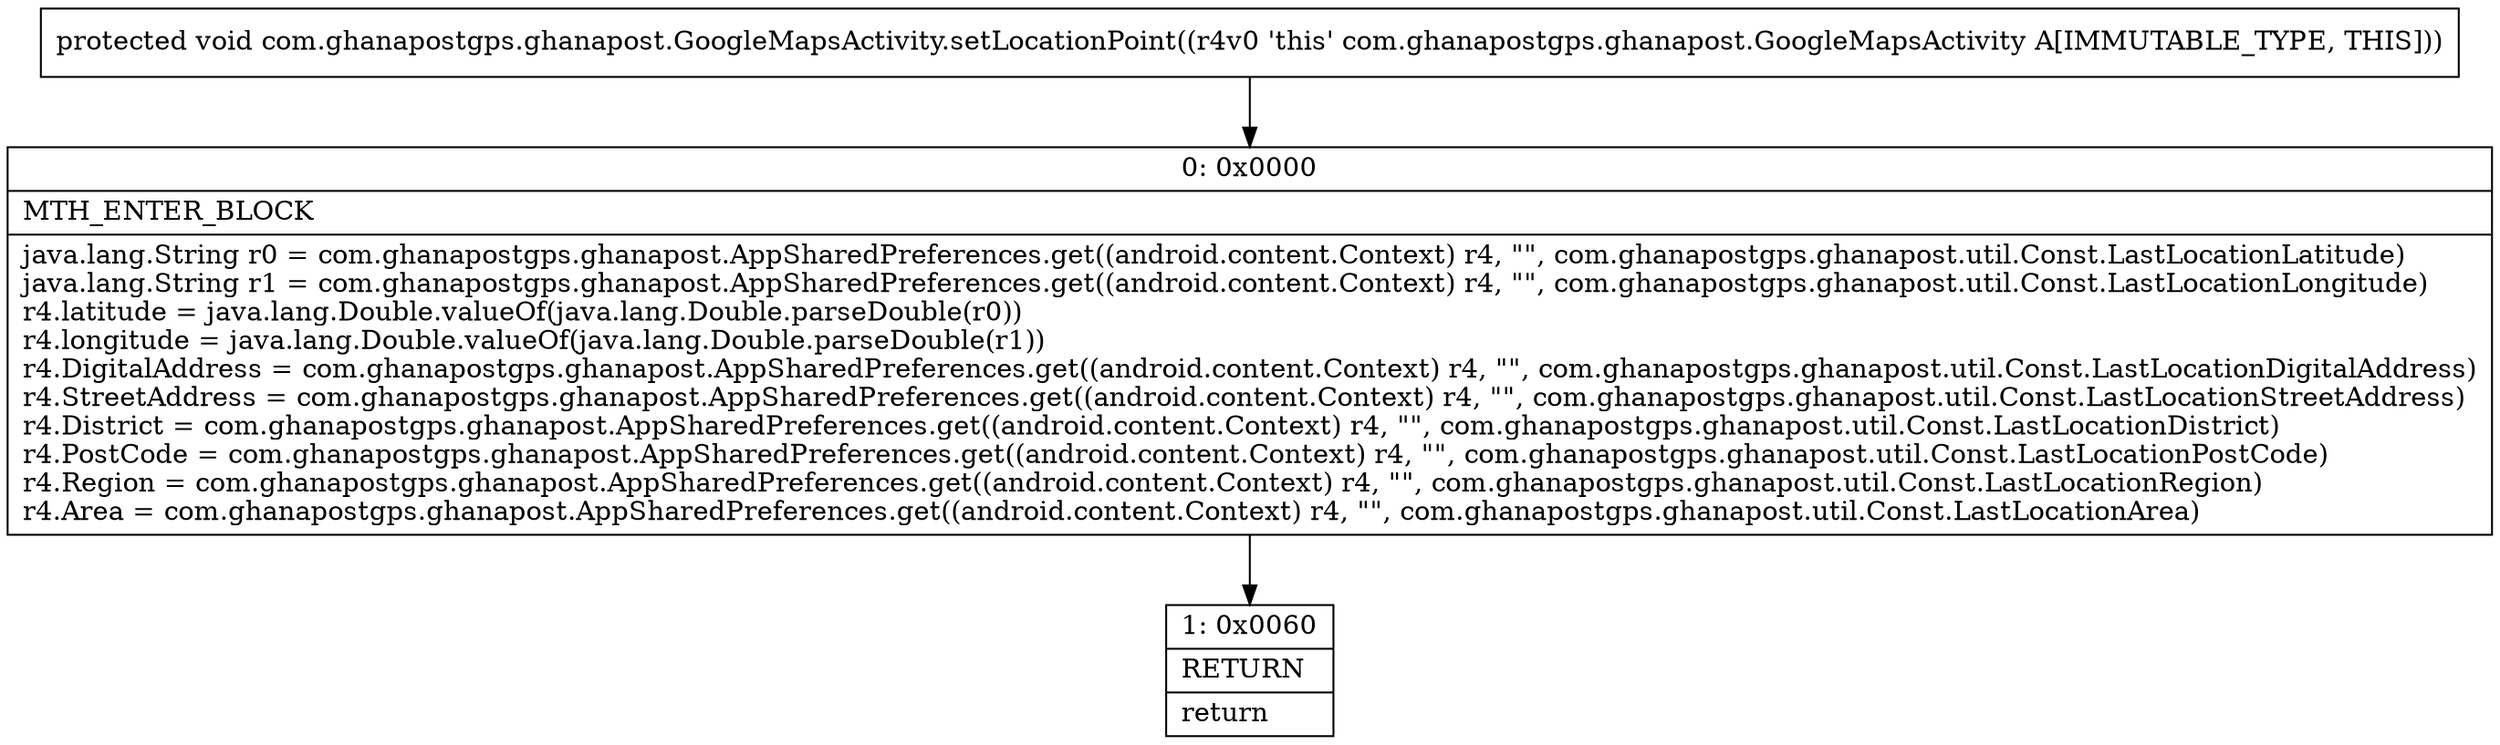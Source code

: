 digraph "CFG forcom.ghanapostgps.ghanapost.GoogleMapsActivity.setLocationPoint()V" {
Node_0 [shape=record,label="{0\:\ 0x0000|MTH_ENTER_BLOCK\l|java.lang.String r0 = com.ghanapostgps.ghanapost.AppSharedPreferences.get((android.content.Context) r4, \"\", com.ghanapostgps.ghanapost.util.Const.LastLocationLatitude)\ljava.lang.String r1 = com.ghanapostgps.ghanapost.AppSharedPreferences.get((android.content.Context) r4, \"\", com.ghanapostgps.ghanapost.util.Const.LastLocationLongitude)\lr4.latitude = java.lang.Double.valueOf(java.lang.Double.parseDouble(r0))\lr4.longitude = java.lang.Double.valueOf(java.lang.Double.parseDouble(r1))\lr4.DigitalAddress = com.ghanapostgps.ghanapost.AppSharedPreferences.get((android.content.Context) r4, \"\", com.ghanapostgps.ghanapost.util.Const.LastLocationDigitalAddress)\lr4.StreetAddress = com.ghanapostgps.ghanapost.AppSharedPreferences.get((android.content.Context) r4, \"\", com.ghanapostgps.ghanapost.util.Const.LastLocationStreetAddress)\lr4.District = com.ghanapostgps.ghanapost.AppSharedPreferences.get((android.content.Context) r4, \"\", com.ghanapostgps.ghanapost.util.Const.LastLocationDistrict)\lr4.PostCode = com.ghanapostgps.ghanapost.AppSharedPreferences.get((android.content.Context) r4, \"\", com.ghanapostgps.ghanapost.util.Const.LastLocationPostCode)\lr4.Region = com.ghanapostgps.ghanapost.AppSharedPreferences.get((android.content.Context) r4, \"\", com.ghanapostgps.ghanapost.util.Const.LastLocationRegion)\lr4.Area = com.ghanapostgps.ghanapost.AppSharedPreferences.get((android.content.Context) r4, \"\", com.ghanapostgps.ghanapost.util.Const.LastLocationArea)\l}"];
Node_1 [shape=record,label="{1\:\ 0x0060|RETURN\l|return\l}"];
MethodNode[shape=record,label="{protected void com.ghanapostgps.ghanapost.GoogleMapsActivity.setLocationPoint((r4v0 'this' com.ghanapostgps.ghanapost.GoogleMapsActivity A[IMMUTABLE_TYPE, THIS])) }"];
MethodNode -> Node_0;
Node_0 -> Node_1;
}

